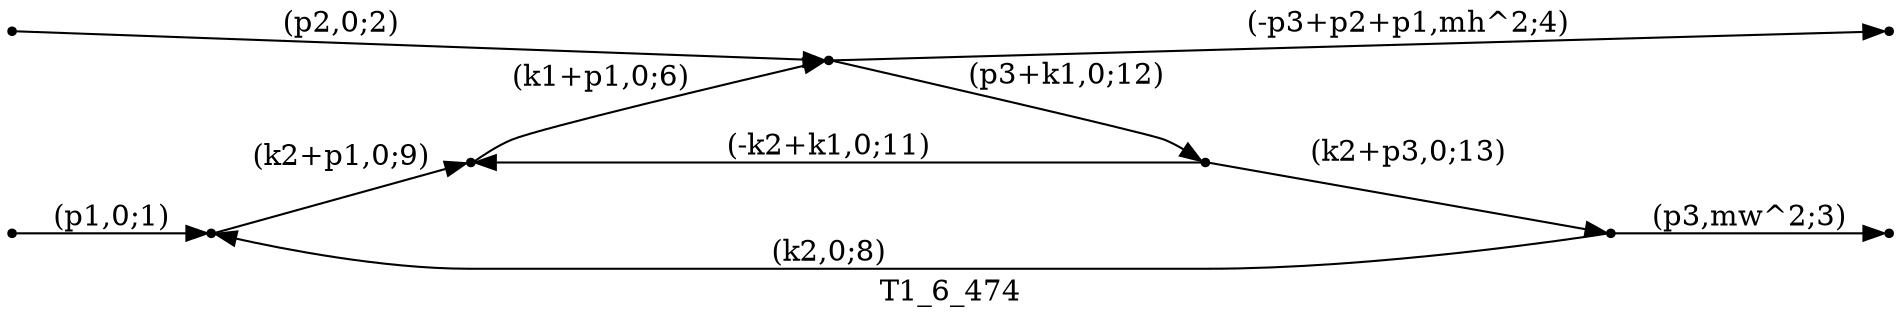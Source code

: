 digraph T1_6_474 {
  label="T1_6_474";
  rankdir="LR";
  subgraph edges {
    -1 -> 2 [label="(p1,0;1)"];
    -2 -> 4 [label="(p2,0;2)"];
    5 -> -3 [label="(p3,mw^2;3)"];
    4 -> -4 [label="(-p3+p2+p1,mh^2;4)"];
    1 -> 4 [label="(k1+p1,0;6)"];
    5 -> 2 [label="(k2,0;8)"];
    2 -> 1 [label="(k2+p1,0;9)"];
    3 -> 1 [label="(-k2+k1,0;11)"];
    4 -> 3 [label="(p3+k1,0;12)"];
    3 -> 5 [label="(k2+p3,0;13)"];
  }
  subgraph incoming { rank="source"; -1; -2; }
  subgraph outgoing { rank="sink"; -3; -4; }
-4 [shape=point];
-3 [shape=point];
-2 [shape=point];
-1 [shape=point];
1 [shape=point];
2 [shape=point];
3 [shape=point];
4 [shape=point];
5 [shape=point];
}

